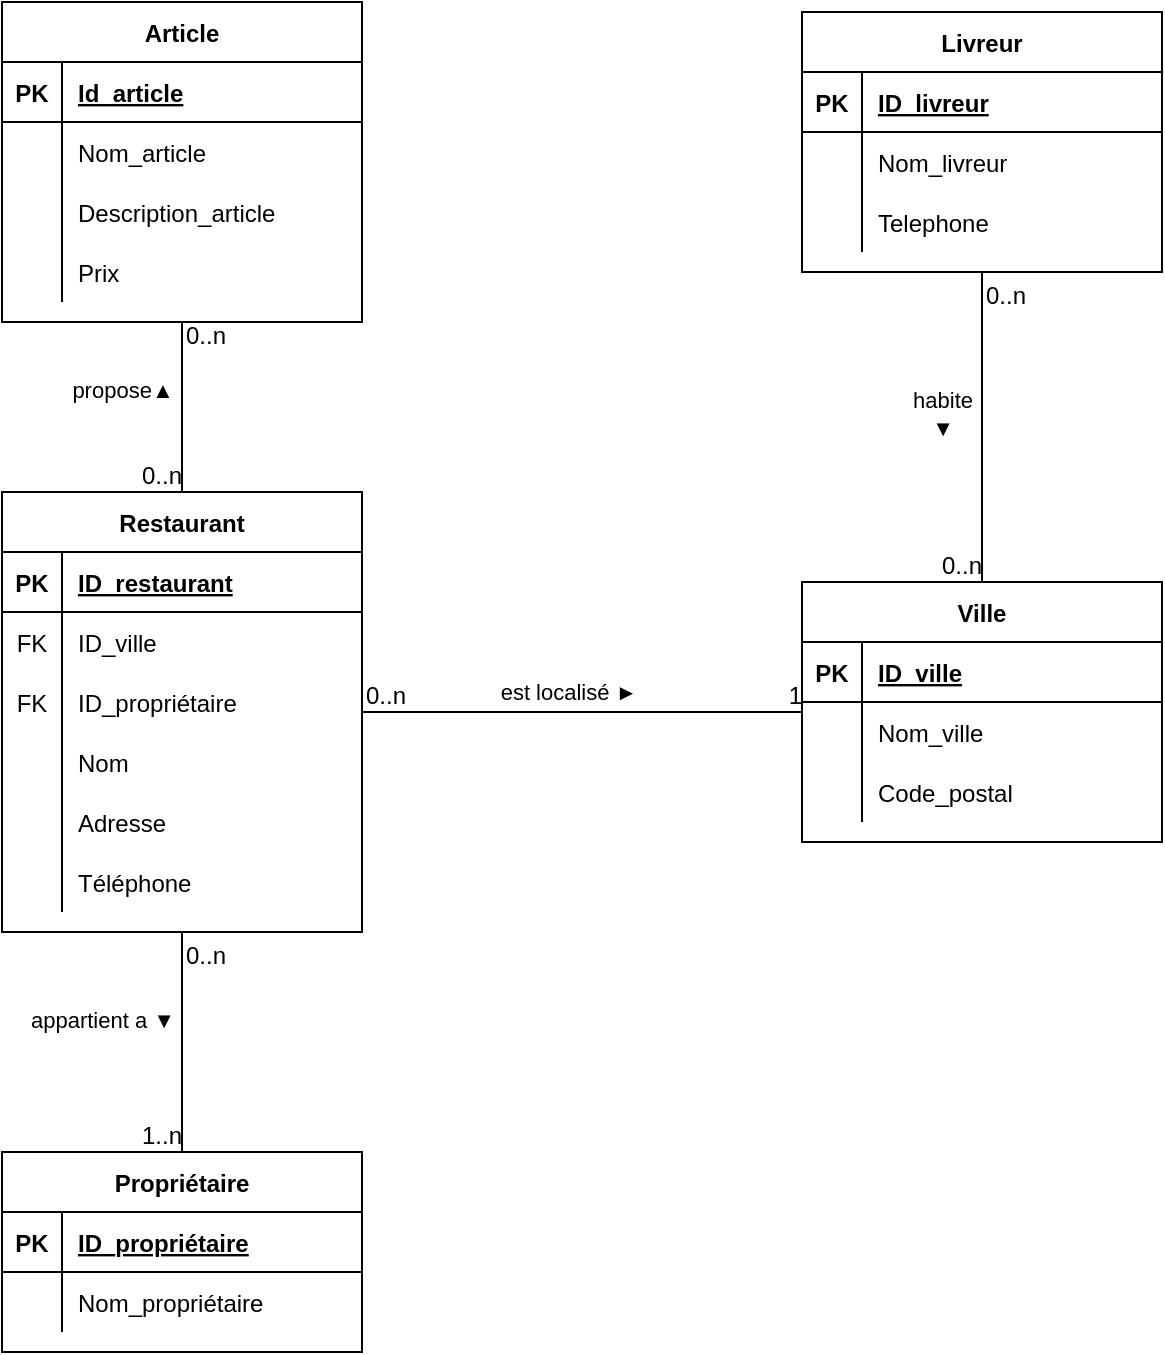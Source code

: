 <mxfile version="13.6.2" type="device"><diagram id="R2lEEEUBdFMjLlhIrx00" name="Page-1"><mxGraphModel dx="813" dy="470" grid="1" gridSize="10" guides="1" tooltips="1" connect="1" arrows="1" fold="1" page="1" pageScale="1" pageWidth="850" pageHeight="1100" math="0" shadow="0" extFonts="Permanent Marker^https://fonts.googleapis.com/css?family=Permanent+Marker"><root><mxCell id="0"/><mxCell id="1" parent="0"/><mxCell id="8ufQbJtzemkfT02IVqVq-59" value="" style="endArrow=none;html=1;rounded=0;" parent="1" source="8ufQbJtzemkfT02IVqVq-1" target="8ufQbJtzemkfT02IVqVq-46" edge="1"><mxGeometry relative="1" as="geometry"><mxPoint x="360" y="690" as="sourcePoint"/><mxPoint x="520" y="690" as="targetPoint"/></mxGeometry></mxCell><mxCell id="8ufQbJtzemkfT02IVqVq-60" value="0..n" style="resizable=0;html=1;align=left;verticalAlign=bottom;" parent="8ufQbJtzemkfT02IVqVq-59" connectable="0" vertex="1"><mxGeometry x="-1" relative="1" as="geometry"/></mxCell><mxCell id="8ufQbJtzemkfT02IVqVq-61" value="1" style="resizable=0;html=1;align=right;verticalAlign=bottom;" parent="8ufQbJtzemkfT02IVqVq-59" connectable="0" vertex="1"><mxGeometry x="1" relative="1" as="geometry"/></mxCell><mxCell id="OGGkeFcdw8tQWKUHPdg1-1" value="est localisé ►" style="edgeLabel;html=1;align=center;verticalAlign=middle;resizable=0;points=[];" vertex="1" connectable="0" parent="8ufQbJtzemkfT02IVqVq-59"><mxGeometry x="-0.064" y="-2" relative="1" as="geometry"><mxPoint y="-12" as="offset"/></mxGeometry></mxCell><mxCell id="8ufQbJtzemkfT02IVqVq-75" value="" style="endArrow=none;html=1;rounded=0;" parent="1" source="8ufQbJtzemkfT02IVqVq-1" target="8ufQbJtzemkfT02IVqVq-62" edge="1"><mxGeometry relative="1" as="geometry"><mxPoint x="110" y="870" as="sourcePoint"/><mxPoint x="270" y="870" as="targetPoint"/></mxGeometry></mxCell><mxCell id="8ufQbJtzemkfT02IVqVq-76" value="0..n" style="resizable=0;html=1;align=left;verticalAlign=bottom;" parent="8ufQbJtzemkfT02IVqVq-75" connectable="0" vertex="1"><mxGeometry x="-1" relative="1" as="geometry"><mxPoint y="20" as="offset"/></mxGeometry></mxCell><mxCell id="8ufQbJtzemkfT02IVqVq-77" value="1..n" style="resizable=0;html=1;align=right;verticalAlign=bottom;" parent="8ufQbJtzemkfT02IVqVq-75" connectable="0" vertex="1"><mxGeometry x="1" relative="1" as="geometry"/></mxCell><mxCell id="OGGkeFcdw8tQWKUHPdg1-4" value="appartient a ▼" style="edgeLabel;html=1;align=center;verticalAlign=middle;resizable=0;points=[];" vertex="1" connectable="0" parent="8ufQbJtzemkfT02IVqVq-75"><mxGeometry x="-0.205" relative="1" as="geometry"><mxPoint x="-40" as="offset"/></mxGeometry></mxCell><mxCell id="8ufQbJtzemkfT02IVqVq-1" value="Restaurant" style="shape=table;startSize=30;container=1;collapsible=1;childLayout=tableLayout;fixedRows=1;rowLines=0;fontStyle=1;align=center;resizeLast=1;" parent="1" vertex="1"><mxGeometry x="180" y="580" width="180" height="220" as="geometry"/></mxCell><mxCell id="8ufQbJtzemkfT02IVqVq-43" value="" style="shape=partialRectangle;collapsible=0;dropTarget=0;pointerEvents=0;fillColor=none;top=0;left=0;bottom=1;right=0;points=[[0,0.5],[1,0.5]];portConstraint=eastwest;" parent="8ufQbJtzemkfT02IVqVq-1" vertex="1"><mxGeometry y="30" width="180" height="30" as="geometry"/></mxCell><mxCell id="8ufQbJtzemkfT02IVqVq-44" value="PK" style="shape=partialRectangle;connectable=0;fillColor=none;top=0;left=0;bottom=0;right=0;fontStyle=1;overflow=hidden;" parent="8ufQbJtzemkfT02IVqVq-43" vertex="1"><mxGeometry width="30" height="30" as="geometry"/></mxCell><mxCell id="8ufQbJtzemkfT02IVqVq-45" value="ID_restaurant" style="shape=partialRectangle;connectable=0;fillColor=none;top=0;left=0;bottom=0;right=0;align=left;spacingLeft=6;fontStyle=5;overflow=hidden;" parent="8ufQbJtzemkfT02IVqVq-43" vertex="1"><mxGeometry x="30" width="150" height="30" as="geometry"/></mxCell><mxCell id="8ufQbJtzemkfT02IVqVq-113" value="" style="shape=partialRectangle;collapsible=0;dropTarget=0;pointerEvents=0;fillColor=none;top=0;left=0;bottom=0;right=0;points=[[0,0.5],[1,0.5]];portConstraint=eastwest;" parent="8ufQbJtzemkfT02IVqVq-1" vertex="1"><mxGeometry y="60" width="180" height="30" as="geometry"/></mxCell><mxCell id="8ufQbJtzemkfT02IVqVq-114" value="FK" style="shape=partialRectangle;connectable=0;fillColor=none;top=0;left=0;bottom=0;right=0;fontStyle=0;overflow=hidden;" parent="8ufQbJtzemkfT02IVqVq-113" vertex="1"><mxGeometry width="30" height="30" as="geometry"/></mxCell><mxCell id="8ufQbJtzemkfT02IVqVq-115" value="ID_ville" style="shape=partialRectangle;connectable=0;fillColor=none;top=0;left=0;bottom=0;right=0;align=left;spacingLeft=6;fontStyle=0;overflow=hidden;" parent="8ufQbJtzemkfT02IVqVq-113" vertex="1"><mxGeometry x="30" width="150" height="30" as="geometry"/></mxCell><mxCell id="8ufQbJtzemkfT02IVqVq-116" value="" style="shape=partialRectangle;collapsible=0;dropTarget=0;pointerEvents=0;fillColor=none;top=0;left=0;bottom=0;right=0;points=[[0,0.5],[1,0.5]];portConstraint=eastwest;" parent="8ufQbJtzemkfT02IVqVq-1" vertex="1"><mxGeometry y="90" width="180" height="30" as="geometry"/></mxCell><mxCell id="8ufQbJtzemkfT02IVqVq-117" value="FK" style="shape=partialRectangle;connectable=0;fillColor=none;top=0;left=0;bottom=0;right=0;fontStyle=0;overflow=hidden;" parent="8ufQbJtzemkfT02IVqVq-116" vertex="1"><mxGeometry width="30" height="30" as="geometry"/></mxCell><mxCell id="8ufQbJtzemkfT02IVqVq-118" value="ID_propriétaire" style="shape=partialRectangle;connectable=0;fillColor=none;top=0;left=0;bottom=0;right=0;align=left;spacingLeft=6;fontStyle=0;overflow=hidden;" parent="8ufQbJtzemkfT02IVqVq-116" vertex="1"><mxGeometry x="30" width="150" height="30" as="geometry"/></mxCell><mxCell id="8ufQbJtzemkfT02IVqVq-5" value="" style="shape=partialRectangle;collapsible=0;dropTarget=0;pointerEvents=0;fillColor=none;top=0;left=0;bottom=0;right=0;points=[[0,0.5],[1,0.5]];portConstraint=eastwest;" parent="8ufQbJtzemkfT02IVqVq-1" vertex="1"><mxGeometry y="120" width="180" height="30" as="geometry"/></mxCell><mxCell id="8ufQbJtzemkfT02IVqVq-6" value="" style="shape=partialRectangle;connectable=0;fillColor=none;top=0;left=0;bottom=0;right=0;editable=1;overflow=hidden;" parent="8ufQbJtzemkfT02IVqVq-5" vertex="1"><mxGeometry width="30" height="30" as="geometry"/></mxCell><mxCell id="8ufQbJtzemkfT02IVqVq-7" value="Nom" style="shape=partialRectangle;connectable=0;fillColor=none;top=0;left=0;bottom=0;right=0;align=left;spacingLeft=6;overflow=hidden;" parent="8ufQbJtzemkfT02IVqVq-5" vertex="1"><mxGeometry x="30" width="150" height="30" as="geometry"/></mxCell><mxCell id="8ufQbJtzemkfT02IVqVq-8" value="" style="shape=partialRectangle;collapsible=0;dropTarget=0;pointerEvents=0;fillColor=none;top=0;left=0;bottom=0;right=0;points=[[0,0.5],[1,0.5]];portConstraint=eastwest;" parent="8ufQbJtzemkfT02IVqVq-1" vertex="1"><mxGeometry y="150" width="180" height="30" as="geometry"/></mxCell><mxCell id="8ufQbJtzemkfT02IVqVq-9" value="" style="shape=partialRectangle;connectable=0;fillColor=none;top=0;left=0;bottom=0;right=0;editable=1;overflow=hidden;" parent="8ufQbJtzemkfT02IVqVq-8" vertex="1"><mxGeometry width="30" height="30" as="geometry"/></mxCell><mxCell id="8ufQbJtzemkfT02IVqVq-10" value="Adresse" style="shape=partialRectangle;connectable=0;fillColor=none;top=0;left=0;bottom=0;right=0;align=left;spacingLeft=6;overflow=hidden;" parent="8ufQbJtzemkfT02IVqVq-8" vertex="1"><mxGeometry x="30" width="150" height="30" as="geometry"/></mxCell><mxCell id="8ufQbJtzemkfT02IVqVq-37" value="" style="shape=partialRectangle;collapsible=0;dropTarget=0;pointerEvents=0;fillColor=none;top=0;left=0;bottom=0;right=0;points=[[0,0.5],[1,0.5]];portConstraint=eastwest;" parent="8ufQbJtzemkfT02IVqVq-1" vertex="1"><mxGeometry y="180" width="180" height="30" as="geometry"/></mxCell><mxCell id="8ufQbJtzemkfT02IVqVq-38" value="" style="shape=partialRectangle;connectable=0;fillColor=none;top=0;left=0;bottom=0;right=0;editable=1;overflow=hidden;" parent="8ufQbJtzemkfT02IVqVq-37" vertex="1"><mxGeometry width="30" height="30" as="geometry"/></mxCell><mxCell id="8ufQbJtzemkfT02IVqVq-39" value="Téléphone" style="shape=partialRectangle;connectable=0;fillColor=none;top=0;left=0;bottom=0;right=0;align=left;spacingLeft=6;overflow=hidden;" parent="8ufQbJtzemkfT02IVqVq-37" vertex="1"><mxGeometry x="30" width="150" height="30" as="geometry"/></mxCell><mxCell id="8ufQbJtzemkfT02IVqVq-62" value="Propriétaire" style="shape=table;startSize=30;container=1;collapsible=1;childLayout=tableLayout;fixedRows=1;rowLines=0;fontStyle=1;align=center;resizeLast=1;" parent="1" vertex="1"><mxGeometry x="180" y="910" width="180" height="100" as="geometry"/></mxCell><mxCell id="8ufQbJtzemkfT02IVqVq-63" value="" style="shape=partialRectangle;collapsible=0;dropTarget=0;pointerEvents=0;fillColor=none;top=0;left=0;bottom=1;right=0;points=[[0,0.5],[1,0.5]];portConstraint=eastwest;" parent="8ufQbJtzemkfT02IVqVq-62" vertex="1"><mxGeometry y="30" width="180" height="30" as="geometry"/></mxCell><mxCell id="8ufQbJtzemkfT02IVqVq-64" value="PK" style="shape=partialRectangle;connectable=0;fillColor=none;top=0;left=0;bottom=0;right=0;fontStyle=1;overflow=hidden;" parent="8ufQbJtzemkfT02IVqVq-63" vertex="1"><mxGeometry width="30" height="30" as="geometry"/></mxCell><mxCell id="8ufQbJtzemkfT02IVqVq-65" value="ID_propriétaire" style="shape=partialRectangle;connectable=0;fillColor=none;top=0;left=0;bottom=0;right=0;align=left;spacingLeft=6;fontStyle=5;overflow=hidden;" parent="8ufQbJtzemkfT02IVqVq-63" vertex="1"><mxGeometry x="30" width="150" height="30" as="geometry"/></mxCell><mxCell id="8ufQbJtzemkfT02IVqVq-66" value="" style="shape=partialRectangle;collapsible=0;dropTarget=0;pointerEvents=0;fillColor=none;top=0;left=0;bottom=0;right=0;points=[[0,0.5],[1,0.5]];portConstraint=eastwest;" parent="8ufQbJtzemkfT02IVqVq-62" vertex="1"><mxGeometry y="60" width="180" height="30" as="geometry"/></mxCell><mxCell id="8ufQbJtzemkfT02IVqVq-67" value="" style="shape=partialRectangle;connectable=0;fillColor=none;top=0;left=0;bottom=0;right=0;editable=1;overflow=hidden;" parent="8ufQbJtzemkfT02IVqVq-66" vertex="1"><mxGeometry width="30" height="30" as="geometry"/></mxCell><mxCell id="8ufQbJtzemkfT02IVqVq-68" value="Nom_propriétaire" style="shape=partialRectangle;connectable=0;fillColor=none;top=0;left=0;bottom=0;right=0;align=left;spacingLeft=6;overflow=hidden;" parent="8ufQbJtzemkfT02IVqVq-66" vertex="1"><mxGeometry x="30" width="150" height="30" as="geometry"/></mxCell><mxCell id="8ufQbJtzemkfT02IVqVq-119" value="Livreur" style="shape=table;startSize=30;container=1;collapsible=1;childLayout=tableLayout;fixedRows=1;rowLines=0;fontStyle=1;align=center;resizeLast=1;" parent="1" vertex="1"><mxGeometry x="580" y="340" width="180" height="130" as="geometry"/></mxCell><mxCell id="8ufQbJtzemkfT02IVqVq-120" value="" style="shape=partialRectangle;collapsible=0;dropTarget=0;pointerEvents=0;fillColor=none;top=0;left=0;bottom=1;right=0;points=[[0,0.5],[1,0.5]];portConstraint=eastwest;" parent="8ufQbJtzemkfT02IVqVq-119" vertex="1"><mxGeometry y="30" width="180" height="30" as="geometry"/></mxCell><mxCell id="8ufQbJtzemkfT02IVqVq-121" value="PK" style="shape=partialRectangle;connectable=0;fillColor=none;top=0;left=0;bottom=0;right=0;fontStyle=1;overflow=hidden;" parent="8ufQbJtzemkfT02IVqVq-120" vertex="1"><mxGeometry width="30" height="30" as="geometry"/></mxCell><mxCell id="8ufQbJtzemkfT02IVqVq-122" value="ID_livreur" style="shape=partialRectangle;connectable=0;fillColor=none;top=0;left=0;bottom=0;right=0;align=left;spacingLeft=6;fontStyle=5;overflow=hidden;" parent="8ufQbJtzemkfT02IVqVq-120" vertex="1"><mxGeometry x="30" width="150" height="30" as="geometry"/></mxCell><mxCell id="8ufQbJtzemkfT02IVqVq-123" value="" style="shape=partialRectangle;collapsible=0;dropTarget=0;pointerEvents=0;fillColor=none;top=0;left=0;bottom=0;right=0;points=[[0,0.5],[1,0.5]];portConstraint=eastwest;" parent="8ufQbJtzemkfT02IVqVq-119" vertex="1"><mxGeometry y="60" width="180" height="30" as="geometry"/></mxCell><mxCell id="8ufQbJtzemkfT02IVqVq-124" value="" style="shape=partialRectangle;connectable=0;fillColor=none;top=0;left=0;bottom=0;right=0;editable=1;overflow=hidden;" parent="8ufQbJtzemkfT02IVqVq-123" vertex="1"><mxGeometry width="30" height="30" as="geometry"/></mxCell><mxCell id="8ufQbJtzemkfT02IVqVq-125" value="Nom_livreur" style="shape=partialRectangle;connectable=0;fillColor=none;top=0;left=0;bottom=0;right=0;align=left;spacingLeft=6;overflow=hidden;" parent="8ufQbJtzemkfT02IVqVq-123" vertex="1"><mxGeometry x="30" width="150" height="30" as="geometry"/></mxCell><mxCell id="8ufQbJtzemkfT02IVqVq-126" value="" style="shape=partialRectangle;collapsible=0;dropTarget=0;pointerEvents=0;fillColor=none;top=0;left=0;bottom=0;right=0;points=[[0,0.5],[1,0.5]];portConstraint=eastwest;" parent="8ufQbJtzemkfT02IVqVq-119" vertex="1"><mxGeometry y="90" width="180" height="30" as="geometry"/></mxCell><mxCell id="8ufQbJtzemkfT02IVqVq-127" value="" style="shape=partialRectangle;connectable=0;fillColor=none;top=0;left=0;bottom=0;right=0;editable=1;overflow=hidden;" parent="8ufQbJtzemkfT02IVqVq-126" vertex="1"><mxGeometry width="30" height="30" as="geometry"/></mxCell><mxCell id="8ufQbJtzemkfT02IVqVq-128" value="Telephone" style="shape=partialRectangle;connectable=0;fillColor=none;top=0;left=0;bottom=0;right=0;align=left;spacingLeft=6;overflow=hidden;" parent="8ufQbJtzemkfT02IVqVq-126" vertex="1"><mxGeometry x="30" width="150" height="30" as="geometry"/></mxCell><mxCell id="8ufQbJtzemkfT02IVqVq-132" value="Article" style="shape=table;startSize=30;container=1;collapsible=1;childLayout=tableLayout;fixedRows=1;rowLines=0;fontStyle=1;align=center;resizeLast=1;" parent="1" vertex="1"><mxGeometry x="180" y="335" width="180" height="160" as="geometry"/></mxCell><mxCell id="8ufQbJtzemkfT02IVqVq-133" value="" style="shape=partialRectangle;collapsible=0;dropTarget=0;pointerEvents=0;fillColor=none;top=0;left=0;bottom=1;right=0;points=[[0,0.5],[1,0.5]];portConstraint=eastwest;" parent="8ufQbJtzemkfT02IVqVq-132" vertex="1"><mxGeometry y="30" width="180" height="30" as="geometry"/></mxCell><mxCell id="8ufQbJtzemkfT02IVqVq-134" value="PK" style="shape=partialRectangle;connectable=0;fillColor=none;top=0;left=0;bottom=0;right=0;fontStyle=1;overflow=hidden;" parent="8ufQbJtzemkfT02IVqVq-133" vertex="1"><mxGeometry width="30" height="30" as="geometry"/></mxCell><mxCell id="8ufQbJtzemkfT02IVqVq-135" value="Id_article" style="shape=partialRectangle;connectable=0;fillColor=none;top=0;left=0;bottom=0;right=0;align=left;spacingLeft=6;fontStyle=5;overflow=hidden;" parent="8ufQbJtzemkfT02IVqVq-133" vertex="1"><mxGeometry x="30" width="150" height="30" as="geometry"/></mxCell><mxCell id="8ufQbJtzemkfT02IVqVq-136" value="" style="shape=partialRectangle;collapsible=0;dropTarget=0;pointerEvents=0;fillColor=none;top=0;left=0;bottom=0;right=0;points=[[0,0.5],[1,0.5]];portConstraint=eastwest;" parent="8ufQbJtzemkfT02IVqVq-132" vertex="1"><mxGeometry y="60" width="180" height="30" as="geometry"/></mxCell><mxCell id="8ufQbJtzemkfT02IVqVq-137" value="" style="shape=partialRectangle;connectable=0;fillColor=none;top=0;left=0;bottom=0;right=0;editable=1;overflow=hidden;" parent="8ufQbJtzemkfT02IVqVq-136" vertex="1"><mxGeometry width="30" height="30" as="geometry"/></mxCell><mxCell id="8ufQbJtzemkfT02IVqVq-138" value="Nom_article" style="shape=partialRectangle;connectable=0;fillColor=none;top=0;left=0;bottom=0;right=0;align=left;spacingLeft=6;overflow=hidden;" parent="8ufQbJtzemkfT02IVqVq-136" vertex="1"><mxGeometry x="30" width="150" height="30" as="geometry"/></mxCell><mxCell id="8ufQbJtzemkfT02IVqVq-139" value="" style="shape=partialRectangle;collapsible=0;dropTarget=0;pointerEvents=0;fillColor=none;top=0;left=0;bottom=0;right=0;points=[[0,0.5],[1,0.5]];portConstraint=eastwest;" parent="8ufQbJtzemkfT02IVqVq-132" vertex="1"><mxGeometry y="90" width="180" height="30" as="geometry"/></mxCell><mxCell id="8ufQbJtzemkfT02IVqVq-140" value="" style="shape=partialRectangle;connectable=0;fillColor=none;top=0;left=0;bottom=0;right=0;editable=1;overflow=hidden;" parent="8ufQbJtzemkfT02IVqVq-139" vertex="1"><mxGeometry width="30" height="30" as="geometry"/></mxCell><mxCell id="8ufQbJtzemkfT02IVqVq-141" value="Description_article" style="shape=partialRectangle;connectable=0;fillColor=none;top=0;left=0;bottom=0;right=0;align=left;spacingLeft=6;overflow=hidden;" parent="8ufQbJtzemkfT02IVqVq-139" vertex="1"><mxGeometry x="30" width="150" height="30" as="geometry"/></mxCell><mxCell id="8ufQbJtzemkfT02IVqVq-142" value="" style="shape=partialRectangle;collapsible=0;dropTarget=0;pointerEvents=0;fillColor=none;top=0;left=0;bottom=0;right=0;points=[[0,0.5],[1,0.5]];portConstraint=eastwest;" parent="8ufQbJtzemkfT02IVqVq-132" vertex="1"><mxGeometry y="120" width="180" height="30" as="geometry"/></mxCell><mxCell id="8ufQbJtzemkfT02IVqVq-143" value="" style="shape=partialRectangle;connectable=0;fillColor=none;top=0;left=0;bottom=0;right=0;editable=1;overflow=hidden;" parent="8ufQbJtzemkfT02IVqVq-142" vertex="1"><mxGeometry width="30" height="30" as="geometry"/></mxCell><mxCell id="8ufQbJtzemkfT02IVqVq-144" value="Prix" style="shape=partialRectangle;connectable=0;fillColor=none;top=0;left=0;bottom=0;right=0;align=left;spacingLeft=6;overflow=hidden;" parent="8ufQbJtzemkfT02IVqVq-142" vertex="1"><mxGeometry x="30" width="150" height="30" as="geometry"/></mxCell><mxCell id="8ufQbJtzemkfT02IVqVq-145" value="" style="endArrow=none;html=1;rounded=0;" parent="1" source="8ufQbJtzemkfT02IVqVq-119" target="8ufQbJtzemkfT02IVqVq-46" edge="1"><mxGeometry relative="1" as="geometry"><mxPoint x="620" y="540" as="sourcePoint"/><mxPoint x="780" y="540" as="targetPoint"/></mxGeometry></mxCell><mxCell id="8ufQbJtzemkfT02IVqVq-146" value="0..n" style="resizable=0;html=1;align=left;verticalAlign=bottom;" parent="8ufQbJtzemkfT02IVqVq-145" connectable="0" vertex="1"><mxGeometry x="-1" relative="1" as="geometry"><mxPoint y="20" as="offset"/></mxGeometry></mxCell><mxCell id="8ufQbJtzemkfT02IVqVq-147" value="0..n" style="resizable=0;html=1;align=right;verticalAlign=bottom;" parent="8ufQbJtzemkfT02IVqVq-145" connectable="0" vertex="1"><mxGeometry x="1" relative="1" as="geometry"/></mxCell><mxCell id="OGGkeFcdw8tQWKUHPdg1-2" value="habite &lt;br&gt;▼" style="edgeLabel;html=1;align=center;verticalAlign=middle;resizable=0;points=[];" vertex="1" connectable="0" parent="8ufQbJtzemkfT02IVqVq-145"><mxGeometry x="-0.086" y="1" relative="1" as="geometry"><mxPoint x="-21" as="offset"/></mxGeometry></mxCell><mxCell id="8ufQbJtzemkfT02IVqVq-148" value="" style="endArrow=none;html=1;rounded=0;" parent="1" source="8ufQbJtzemkfT02IVqVq-132" target="8ufQbJtzemkfT02IVqVq-1" edge="1"><mxGeometry relative="1" as="geometry"><mxPoint x="450" y="540" as="sourcePoint"/><mxPoint x="610" y="540" as="targetPoint"/></mxGeometry></mxCell><mxCell id="8ufQbJtzemkfT02IVqVq-149" value="&lt;div&gt;0..n&lt;/div&gt;" style="resizable=0;html=1;align=left;verticalAlign=bottom;" parent="8ufQbJtzemkfT02IVqVq-148" connectable="0" vertex="1"><mxGeometry x="-1" relative="1" as="geometry"><mxPoint y="15" as="offset"/></mxGeometry></mxCell><mxCell id="8ufQbJtzemkfT02IVqVq-150" value="0..n" style="resizable=0;html=1;align=right;verticalAlign=bottom;" parent="8ufQbJtzemkfT02IVqVq-148" connectable="0" vertex="1"><mxGeometry x="1" relative="1" as="geometry"/></mxCell><mxCell id="OGGkeFcdw8tQWKUHPdg1-3" value="propose▲" style="edgeLabel;html=1;align=center;verticalAlign=middle;resizable=0;points=[];" vertex="1" connectable="0" parent="8ufQbJtzemkfT02IVqVq-148"><mxGeometry x="-0.217" relative="1" as="geometry"><mxPoint x="-30" as="offset"/></mxGeometry></mxCell><mxCell id="8ufQbJtzemkfT02IVqVq-46" value="Ville" style="shape=table;startSize=30;container=1;collapsible=1;childLayout=tableLayout;fixedRows=1;rowLines=0;fontStyle=1;align=center;resizeLast=1;" parent="1" vertex="1"><mxGeometry x="580" y="625" width="180" height="130" as="geometry"/></mxCell><mxCell id="8ufQbJtzemkfT02IVqVq-47" value="" style="shape=partialRectangle;collapsible=0;dropTarget=0;pointerEvents=0;fillColor=none;top=0;left=0;bottom=1;right=0;points=[[0,0.5],[1,0.5]];portConstraint=eastwest;" parent="8ufQbJtzemkfT02IVqVq-46" vertex="1"><mxGeometry y="30" width="180" height="30" as="geometry"/></mxCell><mxCell id="8ufQbJtzemkfT02IVqVq-48" value="PK" style="shape=partialRectangle;connectable=0;fillColor=none;top=0;left=0;bottom=0;right=0;fontStyle=1;overflow=hidden;" parent="8ufQbJtzemkfT02IVqVq-47" vertex="1"><mxGeometry width="30" height="30" as="geometry"/></mxCell><mxCell id="8ufQbJtzemkfT02IVqVq-49" value="ID_ville" style="shape=partialRectangle;connectable=0;fillColor=none;top=0;left=0;bottom=0;right=0;align=left;spacingLeft=6;fontStyle=5;overflow=hidden;" parent="8ufQbJtzemkfT02IVqVq-47" vertex="1"><mxGeometry x="30" width="150" height="30" as="geometry"/></mxCell><mxCell id="8ufQbJtzemkfT02IVqVq-50" value="" style="shape=partialRectangle;collapsible=0;dropTarget=0;pointerEvents=0;fillColor=none;top=0;left=0;bottom=0;right=0;points=[[0,0.5],[1,0.5]];portConstraint=eastwest;" parent="8ufQbJtzemkfT02IVqVq-46" vertex="1"><mxGeometry y="60" width="180" height="30" as="geometry"/></mxCell><mxCell id="8ufQbJtzemkfT02IVqVq-51" value="" style="shape=partialRectangle;connectable=0;fillColor=none;top=0;left=0;bottom=0;right=0;editable=1;overflow=hidden;" parent="8ufQbJtzemkfT02IVqVq-50" vertex="1"><mxGeometry width="30" height="30" as="geometry"/></mxCell><mxCell id="8ufQbJtzemkfT02IVqVq-52" value="Nom_ville" style="shape=partialRectangle;connectable=0;fillColor=none;top=0;left=0;bottom=0;right=0;align=left;spacingLeft=6;overflow=hidden;" parent="8ufQbJtzemkfT02IVqVq-50" vertex="1"><mxGeometry x="30" width="150" height="30" as="geometry"/></mxCell><mxCell id="8ufQbJtzemkfT02IVqVq-53" value="" style="shape=partialRectangle;collapsible=0;dropTarget=0;pointerEvents=0;fillColor=none;top=0;left=0;bottom=0;right=0;points=[[0,0.5],[1,0.5]];portConstraint=eastwest;" parent="8ufQbJtzemkfT02IVqVq-46" vertex="1"><mxGeometry y="90" width="180" height="30" as="geometry"/></mxCell><mxCell id="8ufQbJtzemkfT02IVqVq-54" value="" style="shape=partialRectangle;connectable=0;fillColor=none;top=0;left=0;bottom=0;right=0;editable=1;overflow=hidden;" parent="8ufQbJtzemkfT02IVqVq-53" vertex="1"><mxGeometry width="30" height="30" as="geometry"/></mxCell><mxCell id="8ufQbJtzemkfT02IVqVq-55" value="Code_postal" style="shape=partialRectangle;connectable=0;fillColor=none;top=0;left=0;bottom=0;right=0;align=left;spacingLeft=6;overflow=hidden;" parent="8ufQbJtzemkfT02IVqVq-53" vertex="1"><mxGeometry x="30" width="150" height="30" as="geometry"/></mxCell></root></mxGraphModel></diagram></mxfile>